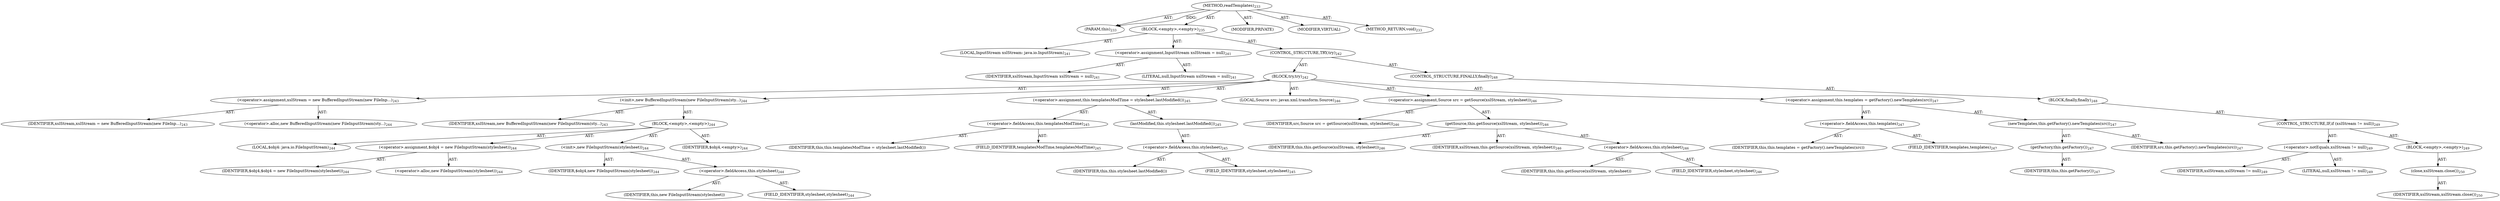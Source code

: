 digraph "readTemplates" {  
"111669149700" [label = <(METHOD,readTemplates)<SUB>233</SUB>> ]
"115964116995" [label = <(PARAM,this)<SUB>233</SUB>> ]
"25769803799" [label = <(BLOCK,&lt;empty&gt;,&lt;empty&gt;)<SUB>235</SUB>> ]
"94489280523" [label = <(LOCAL,InputStream xslStream: java.io.InputStream)<SUB>241</SUB>> ]
"30064771166" [label = <(&lt;operator&gt;.assignment,InputStream xslStream = null)<SUB>241</SUB>> ]
"68719476827" [label = <(IDENTIFIER,xslStream,InputStream xslStream = null)<SUB>241</SUB>> ]
"90194313231" [label = <(LITERAL,null,InputStream xslStream = null)<SUB>241</SUB>> ]
"47244640271" [label = <(CONTROL_STRUCTURE,TRY,try)<SUB>242</SUB>> ]
"25769803800" [label = <(BLOCK,try,try)<SUB>242</SUB>> ]
"30064771167" [label = <(&lt;operator&gt;.assignment,xslStream = new BufferedInputStream(new FileInp...)<SUB>243</SUB>> ]
"68719476828" [label = <(IDENTIFIER,xslStream,xslStream = new BufferedInputStream(new FileInp...)<SUB>243</SUB>> ]
"30064771168" [label = <(&lt;operator&gt;.alloc,new BufferedInputStream(new FileInputStream(sty...)<SUB>244</SUB>> ]
"30064771169" [label = <(&lt;init&gt;,new BufferedInputStream(new FileInputStream(sty...)<SUB>244</SUB>> ]
"68719476829" [label = <(IDENTIFIER,xslStream,new BufferedInputStream(new FileInputStream(sty...)<SUB>243</SUB>> ]
"25769803801" [label = <(BLOCK,&lt;empty&gt;,&lt;empty&gt;)<SUB>244</SUB>> ]
"94489280524" [label = <(LOCAL,$obj4: java.io.FileInputStream)<SUB>244</SUB>> ]
"30064771170" [label = <(&lt;operator&gt;.assignment,$obj4 = new FileInputStream(stylesheet))<SUB>244</SUB>> ]
"68719476830" [label = <(IDENTIFIER,$obj4,$obj4 = new FileInputStream(stylesheet))<SUB>244</SUB>> ]
"30064771171" [label = <(&lt;operator&gt;.alloc,new FileInputStream(stylesheet))<SUB>244</SUB>> ]
"30064771172" [label = <(&lt;init&gt;,new FileInputStream(stylesheet))<SUB>244</SUB>> ]
"68719476831" [label = <(IDENTIFIER,$obj4,new FileInputStream(stylesheet))<SUB>244</SUB>> ]
"30064771173" [label = <(&lt;operator&gt;.fieldAccess,this.stylesheet)<SUB>244</SUB>> ]
"68719476832" [label = <(IDENTIFIER,this,new FileInputStream(stylesheet))> ]
"55834574867" [label = <(FIELD_IDENTIFIER,stylesheet,stylesheet)<SUB>244</SUB>> ]
"68719476833" [label = <(IDENTIFIER,$obj4,&lt;empty&gt;)<SUB>244</SUB>> ]
"30064771174" [label = <(&lt;operator&gt;.assignment,this.templatesModTime = stylesheet.lastModified())<SUB>245</SUB>> ]
"30064771175" [label = <(&lt;operator&gt;.fieldAccess,this.templatesModTime)<SUB>245</SUB>> ]
"68719476834" [label = <(IDENTIFIER,this,this.templatesModTime = stylesheet.lastModified())> ]
"55834574868" [label = <(FIELD_IDENTIFIER,templatesModTime,templatesModTime)<SUB>245</SUB>> ]
"30064771176" [label = <(lastModified,this.stylesheet.lastModified())<SUB>245</SUB>> ]
"30064771177" [label = <(&lt;operator&gt;.fieldAccess,this.stylesheet)<SUB>245</SUB>> ]
"68719476835" [label = <(IDENTIFIER,this,this.stylesheet.lastModified())> ]
"55834574869" [label = <(FIELD_IDENTIFIER,stylesheet,stylesheet)<SUB>245</SUB>> ]
"94489280525" [label = <(LOCAL,Source src: javax.xml.transform.Source)<SUB>246</SUB>> ]
"30064771178" [label = <(&lt;operator&gt;.assignment,Source src = getSource(xslStream, stylesheet))<SUB>246</SUB>> ]
"68719476836" [label = <(IDENTIFIER,src,Source src = getSource(xslStream, stylesheet))<SUB>246</SUB>> ]
"30064771179" [label = <(getSource,this.getSource(xslStream, stylesheet))<SUB>246</SUB>> ]
"68719476742" [label = <(IDENTIFIER,this,this.getSource(xslStream, stylesheet))<SUB>246</SUB>> ]
"68719476837" [label = <(IDENTIFIER,xslStream,this.getSource(xslStream, stylesheet))<SUB>246</SUB>> ]
"30064771180" [label = <(&lt;operator&gt;.fieldAccess,this.stylesheet)<SUB>246</SUB>> ]
"68719476838" [label = <(IDENTIFIER,this,this.getSource(xslStream, stylesheet))> ]
"55834574870" [label = <(FIELD_IDENTIFIER,stylesheet,stylesheet)<SUB>246</SUB>> ]
"30064771181" [label = <(&lt;operator&gt;.assignment,this.templates = getFactory().newTemplates(src))<SUB>247</SUB>> ]
"30064771182" [label = <(&lt;operator&gt;.fieldAccess,this.templates)<SUB>247</SUB>> ]
"68719476839" [label = <(IDENTIFIER,this,this.templates = getFactory().newTemplates(src))> ]
"55834574871" [label = <(FIELD_IDENTIFIER,templates,templates)<SUB>247</SUB>> ]
"30064771183" [label = <(newTemplates,this.getFactory().newTemplates(src))<SUB>247</SUB>> ]
"30064771184" [label = <(getFactory,this.getFactory())<SUB>247</SUB>> ]
"68719476743" [label = <(IDENTIFIER,this,this.getFactory())<SUB>247</SUB>> ]
"68719476840" [label = <(IDENTIFIER,src,this.getFactory().newTemplates(src))<SUB>247</SUB>> ]
"47244640272" [label = <(CONTROL_STRUCTURE,FINALLY,finally)<SUB>248</SUB>> ]
"25769803802" [label = <(BLOCK,finally,finally)<SUB>248</SUB>> ]
"47244640273" [label = <(CONTROL_STRUCTURE,IF,if (xslStream != null))<SUB>249</SUB>> ]
"30064771185" [label = <(&lt;operator&gt;.notEquals,xslStream != null)<SUB>249</SUB>> ]
"68719476841" [label = <(IDENTIFIER,xslStream,xslStream != null)<SUB>249</SUB>> ]
"90194313232" [label = <(LITERAL,null,xslStream != null)<SUB>249</SUB>> ]
"25769803803" [label = <(BLOCK,&lt;empty&gt;,&lt;empty&gt;)<SUB>249</SUB>> ]
"30064771186" [label = <(close,xslStream.close())<SUB>250</SUB>> ]
"68719476842" [label = <(IDENTIFIER,xslStream,xslStream.close())<SUB>250</SUB>> ]
"133143986196" [label = <(MODIFIER,PRIVATE)> ]
"133143986197" [label = <(MODIFIER,VIRTUAL)> ]
"128849018884" [label = <(METHOD_RETURN,void)<SUB>233</SUB>> ]
  "111669149700" -> "115964116995"  [ label = "AST: "] 
  "111669149700" -> "25769803799"  [ label = "AST: "] 
  "111669149700" -> "133143986196"  [ label = "AST: "] 
  "111669149700" -> "133143986197"  [ label = "AST: "] 
  "111669149700" -> "128849018884"  [ label = "AST: "] 
  "25769803799" -> "94489280523"  [ label = "AST: "] 
  "25769803799" -> "30064771166"  [ label = "AST: "] 
  "25769803799" -> "47244640271"  [ label = "AST: "] 
  "30064771166" -> "68719476827"  [ label = "AST: "] 
  "30064771166" -> "90194313231"  [ label = "AST: "] 
  "47244640271" -> "25769803800"  [ label = "AST: "] 
  "47244640271" -> "47244640272"  [ label = "AST: "] 
  "25769803800" -> "30064771167"  [ label = "AST: "] 
  "25769803800" -> "30064771169"  [ label = "AST: "] 
  "25769803800" -> "30064771174"  [ label = "AST: "] 
  "25769803800" -> "94489280525"  [ label = "AST: "] 
  "25769803800" -> "30064771178"  [ label = "AST: "] 
  "25769803800" -> "30064771181"  [ label = "AST: "] 
  "30064771167" -> "68719476828"  [ label = "AST: "] 
  "30064771167" -> "30064771168"  [ label = "AST: "] 
  "30064771169" -> "68719476829"  [ label = "AST: "] 
  "30064771169" -> "25769803801"  [ label = "AST: "] 
  "25769803801" -> "94489280524"  [ label = "AST: "] 
  "25769803801" -> "30064771170"  [ label = "AST: "] 
  "25769803801" -> "30064771172"  [ label = "AST: "] 
  "25769803801" -> "68719476833"  [ label = "AST: "] 
  "30064771170" -> "68719476830"  [ label = "AST: "] 
  "30064771170" -> "30064771171"  [ label = "AST: "] 
  "30064771172" -> "68719476831"  [ label = "AST: "] 
  "30064771172" -> "30064771173"  [ label = "AST: "] 
  "30064771173" -> "68719476832"  [ label = "AST: "] 
  "30064771173" -> "55834574867"  [ label = "AST: "] 
  "30064771174" -> "30064771175"  [ label = "AST: "] 
  "30064771174" -> "30064771176"  [ label = "AST: "] 
  "30064771175" -> "68719476834"  [ label = "AST: "] 
  "30064771175" -> "55834574868"  [ label = "AST: "] 
  "30064771176" -> "30064771177"  [ label = "AST: "] 
  "30064771177" -> "68719476835"  [ label = "AST: "] 
  "30064771177" -> "55834574869"  [ label = "AST: "] 
  "30064771178" -> "68719476836"  [ label = "AST: "] 
  "30064771178" -> "30064771179"  [ label = "AST: "] 
  "30064771179" -> "68719476742"  [ label = "AST: "] 
  "30064771179" -> "68719476837"  [ label = "AST: "] 
  "30064771179" -> "30064771180"  [ label = "AST: "] 
  "30064771180" -> "68719476838"  [ label = "AST: "] 
  "30064771180" -> "55834574870"  [ label = "AST: "] 
  "30064771181" -> "30064771182"  [ label = "AST: "] 
  "30064771181" -> "30064771183"  [ label = "AST: "] 
  "30064771182" -> "68719476839"  [ label = "AST: "] 
  "30064771182" -> "55834574871"  [ label = "AST: "] 
  "30064771183" -> "30064771184"  [ label = "AST: "] 
  "30064771183" -> "68719476840"  [ label = "AST: "] 
  "30064771184" -> "68719476743"  [ label = "AST: "] 
  "47244640272" -> "25769803802"  [ label = "AST: "] 
  "25769803802" -> "47244640273"  [ label = "AST: "] 
  "47244640273" -> "30064771185"  [ label = "AST: "] 
  "47244640273" -> "25769803803"  [ label = "AST: "] 
  "30064771185" -> "68719476841"  [ label = "AST: "] 
  "30064771185" -> "90194313232"  [ label = "AST: "] 
  "25769803803" -> "30064771186"  [ label = "AST: "] 
  "30064771186" -> "68719476842"  [ label = "AST: "] 
  "111669149700" -> "115964116995"  [ label = "DDG: "] 
}
